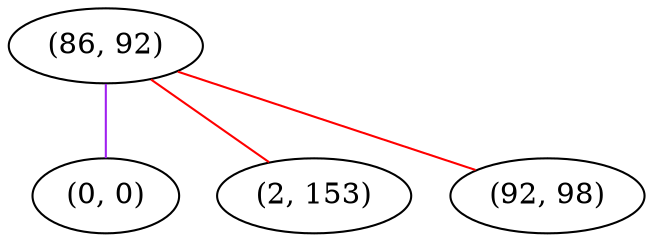 graph "" {
"(86, 92)";
"(0, 0)";
"(2, 153)";
"(92, 98)";
"(86, 92)" -- "(92, 98)"  [color=red, key=0, weight=1];
"(86, 92)" -- "(0, 0)"  [color=purple, key=0, weight=4];
"(86, 92)" -- "(2, 153)"  [color=red, key=0, weight=1];
}
